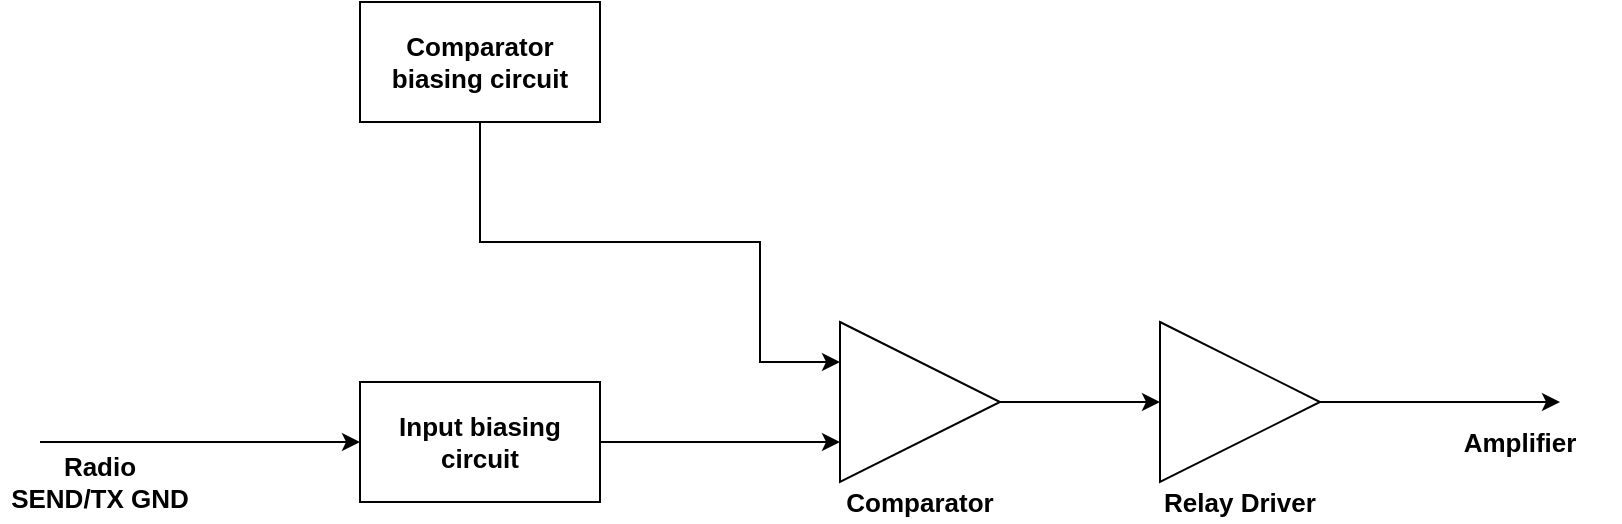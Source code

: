 <mxfile version="12.9.13" type="device"><diagram id="N0sDTvLklnJGddN6aiFh" name="Page-1"><mxGraphModel dx="868" dy="510" grid="1" gridSize="10" guides="1" tooltips="1" connect="1" arrows="1" fold="1" page="1" pageScale="1" pageWidth="3300" pageHeight="4681" math="0" shadow="0"><root><mxCell id="0"/><mxCell id="1" parent="0"/><mxCell id="GwOR3EbcYeML5varI3f5-1" value="" style="endArrow=classic;html=1;entryX=0;entryY=0.5;entryDx=0;entryDy=0;" edge="1" parent="1" target="GwOR3EbcYeML5varI3f5-2"><mxGeometry width="50" height="50" relative="1" as="geometry"><mxPoint x="160" y="440" as="sourcePoint"/><mxPoint x="320" y="440" as="targetPoint"/></mxGeometry></mxCell><mxCell id="GwOR3EbcYeML5varI3f5-8" style="edgeStyle=orthogonalEdgeStyle;rounded=0;orthogonalLoop=1;jettySize=auto;html=1;exitX=1;exitY=0.5;exitDx=0;exitDy=0;entryX=0;entryY=0.75;entryDx=0;entryDy=0;" edge="1" parent="1" source="GwOR3EbcYeML5varI3f5-2" target="GwOR3EbcYeML5varI3f5-6"><mxGeometry relative="1" as="geometry"/></mxCell><mxCell id="GwOR3EbcYeML5varI3f5-2" value="" style="rounded=0;whiteSpace=wrap;html=1;" vertex="1" parent="1"><mxGeometry x="320" y="410" width="120" height="60" as="geometry"/></mxCell><mxCell id="GwOR3EbcYeML5varI3f5-3" value="&lt;b&gt;&lt;font style=&quot;font-size: 13px&quot;&gt;Input biasing circuit&lt;/font&gt;&lt;/b&gt;" style="text;html=1;strokeColor=none;fillColor=none;align=center;verticalAlign=middle;whiteSpace=wrap;rounded=0;" vertex="1" parent="1"><mxGeometry x="330" y="430" width="100" height="20" as="geometry"/></mxCell><mxCell id="GwOR3EbcYeML5varI3f5-9" style="edgeStyle=orthogonalEdgeStyle;rounded=0;orthogonalLoop=1;jettySize=auto;html=1;exitX=0.5;exitY=1;exitDx=0;exitDy=0;entryX=0;entryY=0.25;entryDx=0;entryDy=0;" edge="1" parent="1" source="GwOR3EbcYeML5varI3f5-4" target="GwOR3EbcYeML5varI3f5-6"><mxGeometry relative="1" as="geometry"><Array as="points"><mxPoint x="380" y="340"/><mxPoint x="520" y="340"/><mxPoint x="520" y="400"/></Array></mxGeometry></mxCell><mxCell id="GwOR3EbcYeML5varI3f5-4" value="" style="rounded=0;whiteSpace=wrap;html=1;" vertex="1" parent="1"><mxGeometry x="320" y="220" width="120" height="60" as="geometry"/></mxCell><mxCell id="GwOR3EbcYeML5varI3f5-5" value="&lt;b&gt;&lt;font style=&quot;font-size: 13px&quot;&gt;Comparator biasing circuit&lt;/font&gt;&lt;/b&gt;" style="text;html=1;strokeColor=none;fillColor=none;align=center;verticalAlign=middle;whiteSpace=wrap;rounded=0;" vertex="1" parent="1"><mxGeometry x="330" y="240" width="100" height="20" as="geometry"/></mxCell><mxCell id="GwOR3EbcYeML5varI3f5-12" value="" style="edgeStyle=orthogonalEdgeStyle;rounded=0;orthogonalLoop=1;jettySize=auto;html=1;" edge="1" parent="1" source="GwOR3EbcYeML5varI3f5-6" target="GwOR3EbcYeML5varI3f5-11"><mxGeometry relative="1" as="geometry"/></mxCell><mxCell id="GwOR3EbcYeML5varI3f5-6" value="" style="triangle;whiteSpace=wrap;html=1;" vertex="1" parent="1"><mxGeometry x="560" y="380" width="80" height="80" as="geometry"/></mxCell><mxCell id="GwOR3EbcYeML5varI3f5-11" value="" style="triangle;whiteSpace=wrap;html=1;" vertex="1" parent="1"><mxGeometry x="720" y="380" width="80" height="80" as="geometry"/></mxCell><mxCell id="GwOR3EbcYeML5varI3f5-13" value="" style="endArrow=classic;html=1;" edge="1" parent="1"><mxGeometry width="50" height="50" relative="1" as="geometry"><mxPoint x="800" y="420" as="sourcePoint"/><mxPoint x="920" y="420" as="targetPoint"/></mxGeometry></mxCell><mxCell id="GwOR3EbcYeML5varI3f5-14" value="&lt;b&gt;&lt;font style=&quot;font-size: 13px&quot;&gt;Comparator&lt;/font&gt;&lt;/b&gt;" style="text;html=1;strokeColor=none;fillColor=none;align=center;verticalAlign=middle;whiteSpace=wrap;rounded=0;" vertex="1" parent="1"><mxGeometry x="550" y="460" width="100" height="20" as="geometry"/></mxCell><mxCell id="GwOR3EbcYeML5varI3f5-15" value="&lt;b&gt;&lt;font style=&quot;font-size: 13px&quot;&gt;Relay Driver&lt;/font&gt;&lt;/b&gt;" style="text;html=1;strokeColor=none;fillColor=none;align=center;verticalAlign=middle;whiteSpace=wrap;rounded=0;" vertex="1" parent="1"><mxGeometry x="710" y="460" width="100" height="20" as="geometry"/></mxCell><mxCell id="GwOR3EbcYeML5varI3f5-16" value="&lt;b&gt;&lt;font style=&quot;font-size: 13px&quot;&gt;Radio &lt;br&gt;SEND/TX GND&lt;/font&gt;&lt;/b&gt;" style="text;html=1;strokeColor=none;fillColor=none;align=center;verticalAlign=middle;whiteSpace=wrap;rounded=0;" vertex="1" parent="1"><mxGeometry x="140" y="450" width="100" height="20" as="geometry"/></mxCell><mxCell id="GwOR3EbcYeML5varI3f5-17" value="&lt;span style=&quot;font-size: 13px&quot;&gt;&lt;b&gt;Amplifier&lt;/b&gt;&lt;/span&gt;" style="text;html=1;strokeColor=none;fillColor=none;align=center;verticalAlign=middle;whiteSpace=wrap;rounded=0;" vertex="1" parent="1"><mxGeometry x="850" y="430" width="100" height="20" as="geometry"/></mxCell></root></mxGraphModel></diagram></mxfile>